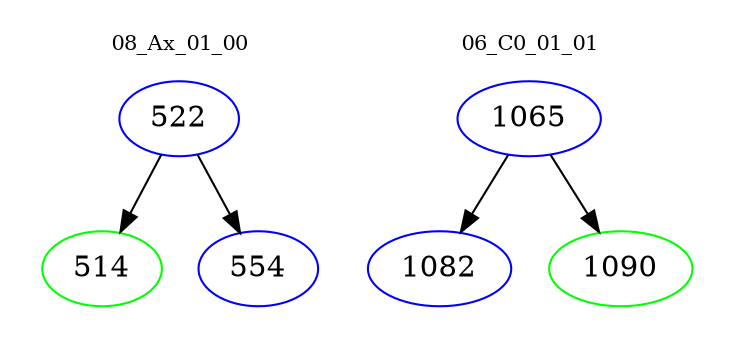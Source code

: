 digraph{
subgraph cluster_0 {
color = white
label = "08_Ax_01_00";
fontsize=10;
T0_522 [label="522", color="blue"]
T0_522 -> T0_514 [color="black"]
T0_514 [label="514", color="green"]
T0_522 -> T0_554 [color="black"]
T0_554 [label="554", color="blue"]
}
subgraph cluster_1 {
color = white
label = "06_C0_01_01";
fontsize=10;
T1_1065 [label="1065", color="blue"]
T1_1065 -> T1_1082 [color="black"]
T1_1082 [label="1082", color="blue"]
T1_1065 -> T1_1090 [color="black"]
T1_1090 [label="1090", color="green"]
}
}

